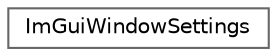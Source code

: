 digraph "Graphical Class Hierarchy"
{
 // LATEX_PDF_SIZE
  bgcolor="transparent";
  edge [fontname=Helvetica,fontsize=10,labelfontname=Helvetica,labelfontsize=10];
  node [fontname=Helvetica,fontsize=10,shape=box,height=0.2,width=0.4];
  rankdir="LR";
  Node0 [label="ImGuiWindowSettings",height=0.2,width=0.4,color="grey40", fillcolor="white", style="filled",URL="$struct_im_gui_window_settings.html",tooltip=" "];
}
